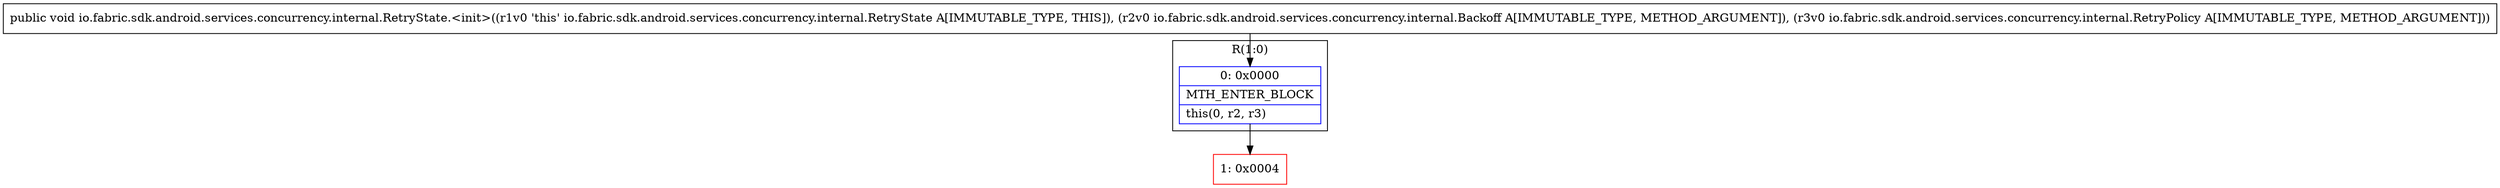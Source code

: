digraph "CFG forio.fabric.sdk.android.services.concurrency.internal.RetryState.\<init\>(Lio\/fabric\/sdk\/android\/services\/concurrency\/internal\/Backoff;Lio\/fabric\/sdk\/android\/services\/concurrency\/internal\/RetryPolicy;)V" {
subgraph cluster_Region_1208355711 {
label = "R(1:0)";
node [shape=record,color=blue];
Node_0 [shape=record,label="{0\:\ 0x0000|MTH_ENTER_BLOCK\l|this(0, r2, r3)\l}"];
}
Node_1 [shape=record,color=red,label="{1\:\ 0x0004}"];
MethodNode[shape=record,label="{public void io.fabric.sdk.android.services.concurrency.internal.RetryState.\<init\>((r1v0 'this' io.fabric.sdk.android.services.concurrency.internal.RetryState A[IMMUTABLE_TYPE, THIS]), (r2v0 io.fabric.sdk.android.services.concurrency.internal.Backoff A[IMMUTABLE_TYPE, METHOD_ARGUMENT]), (r3v0 io.fabric.sdk.android.services.concurrency.internal.RetryPolicy A[IMMUTABLE_TYPE, METHOD_ARGUMENT])) }"];
MethodNode -> Node_0;
Node_0 -> Node_1;
}

